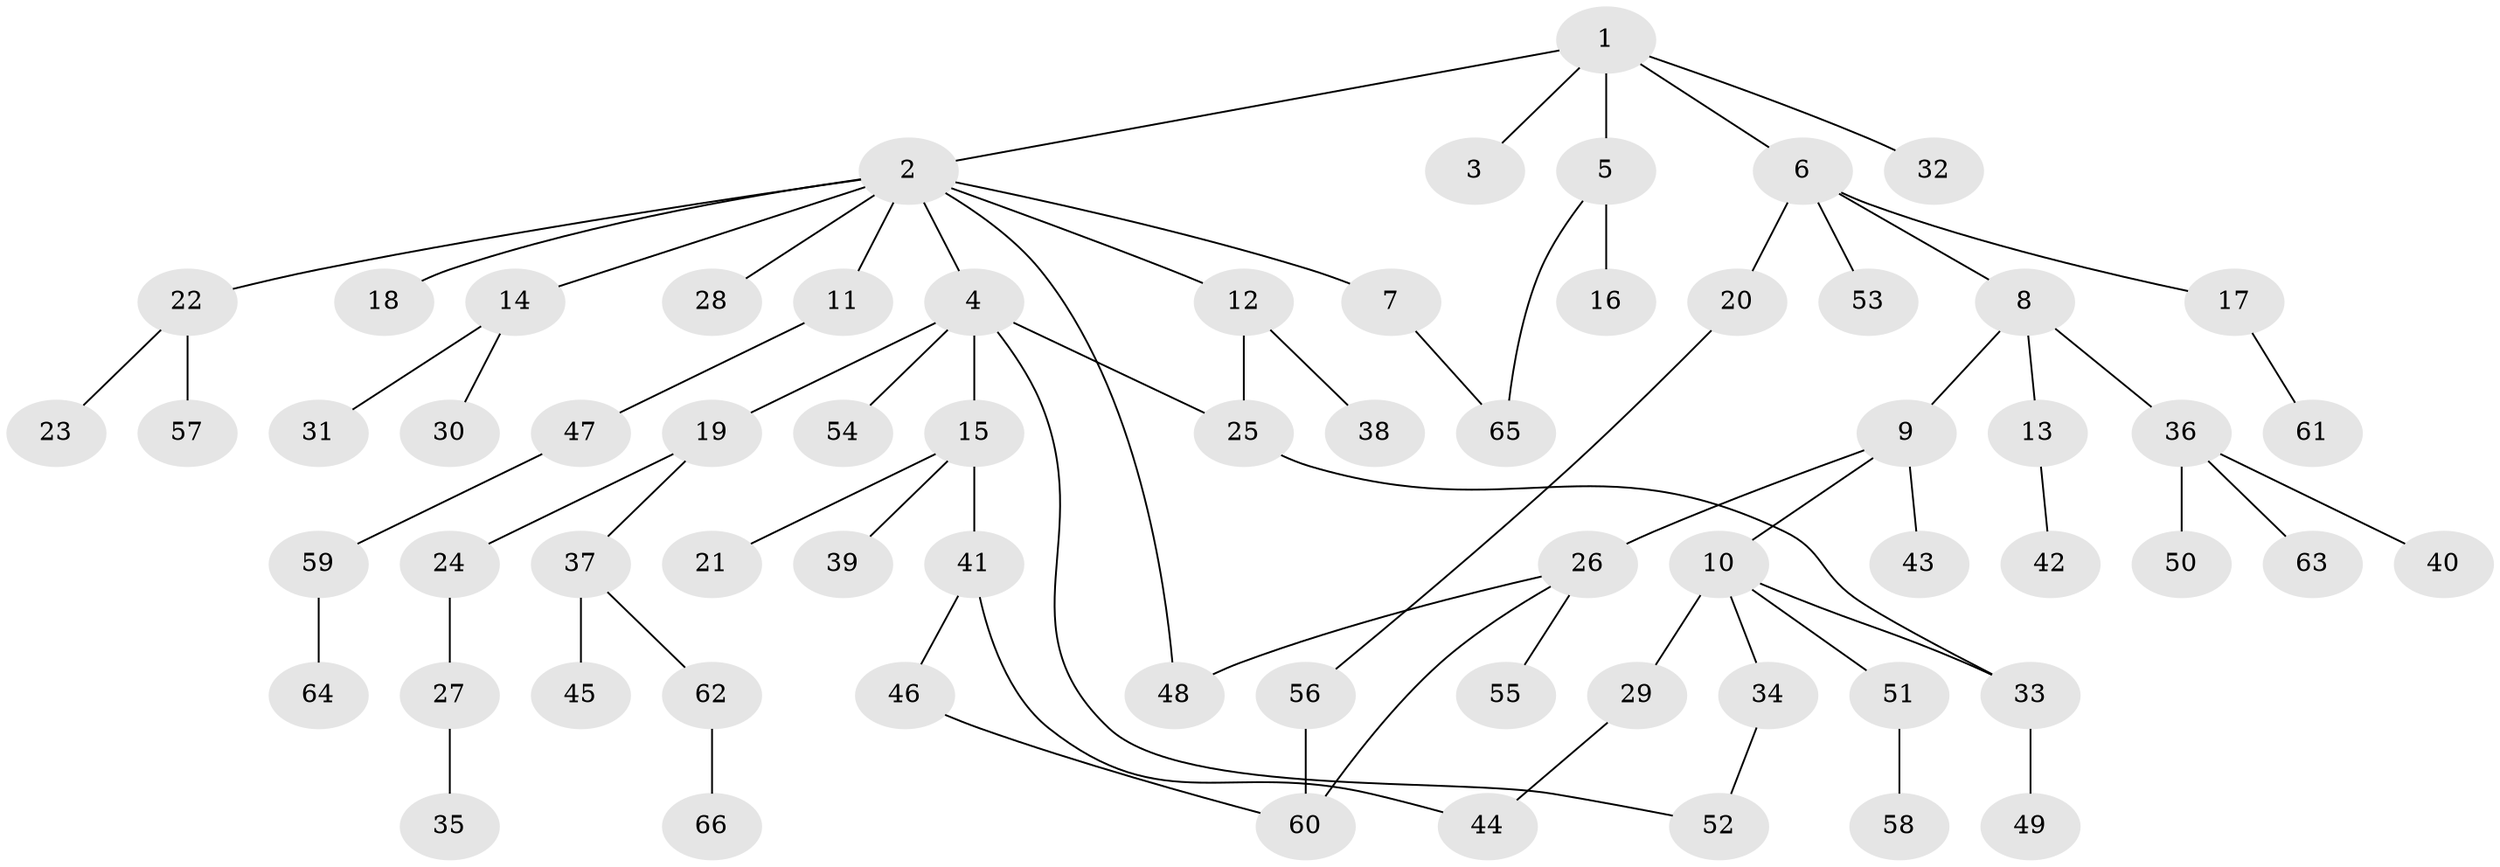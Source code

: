 // coarse degree distribution, {4: 0.0851063829787234, 2: 0.3617021276595745, 9: 0.02127659574468085, 1: 0.3191489361702128, 3: 0.1702127659574468, 5: 0.0425531914893617}
// Generated by graph-tools (version 1.1) at 2025/36/03/04/25 23:36:01]
// undirected, 66 vertices, 73 edges
graph export_dot {
  node [color=gray90,style=filled];
  1;
  2;
  3;
  4;
  5;
  6;
  7;
  8;
  9;
  10;
  11;
  12;
  13;
  14;
  15;
  16;
  17;
  18;
  19;
  20;
  21;
  22;
  23;
  24;
  25;
  26;
  27;
  28;
  29;
  30;
  31;
  32;
  33;
  34;
  35;
  36;
  37;
  38;
  39;
  40;
  41;
  42;
  43;
  44;
  45;
  46;
  47;
  48;
  49;
  50;
  51;
  52;
  53;
  54;
  55;
  56;
  57;
  58;
  59;
  60;
  61;
  62;
  63;
  64;
  65;
  66;
  1 -- 2;
  1 -- 3;
  1 -- 5;
  1 -- 6;
  1 -- 32;
  2 -- 4;
  2 -- 7;
  2 -- 11;
  2 -- 12;
  2 -- 14;
  2 -- 18;
  2 -- 22;
  2 -- 28;
  2 -- 48;
  4 -- 15;
  4 -- 19;
  4 -- 25;
  4 -- 54;
  4 -- 52;
  5 -- 16;
  5 -- 65;
  6 -- 8;
  6 -- 17;
  6 -- 20;
  6 -- 53;
  7 -- 65;
  8 -- 9;
  8 -- 13;
  8 -- 36;
  9 -- 10;
  9 -- 26;
  9 -- 43;
  10 -- 29;
  10 -- 33;
  10 -- 34;
  10 -- 51;
  11 -- 47;
  12 -- 38;
  12 -- 25;
  13 -- 42;
  14 -- 30;
  14 -- 31;
  15 -- 21;
  15 -- 39;
  15 -- 41;
  17 -- 61;
  19 -- 24;
  19 -- 37;
  20 -- 56;
  22 -- 23;
  22 -- 57;
  24 -- 27;
  25 -- 33;
  26 -- 55;
  26 -- 48;
  26 -- 60;
  27 -- 35;
  29 -- 44;
  33 -- 49;
  34 -- 52;
  36 -- 40;
  36 -- 50;
  36 -- 63;
  37 -- 45;
  37 -- 62;
  41 -- 44;
  41 -- 46;
  46 -- 60;
  47 -- 59;
  51 -- 58;
  56 -- 60;
  59 -- 64;
  62 -- 66;
}
